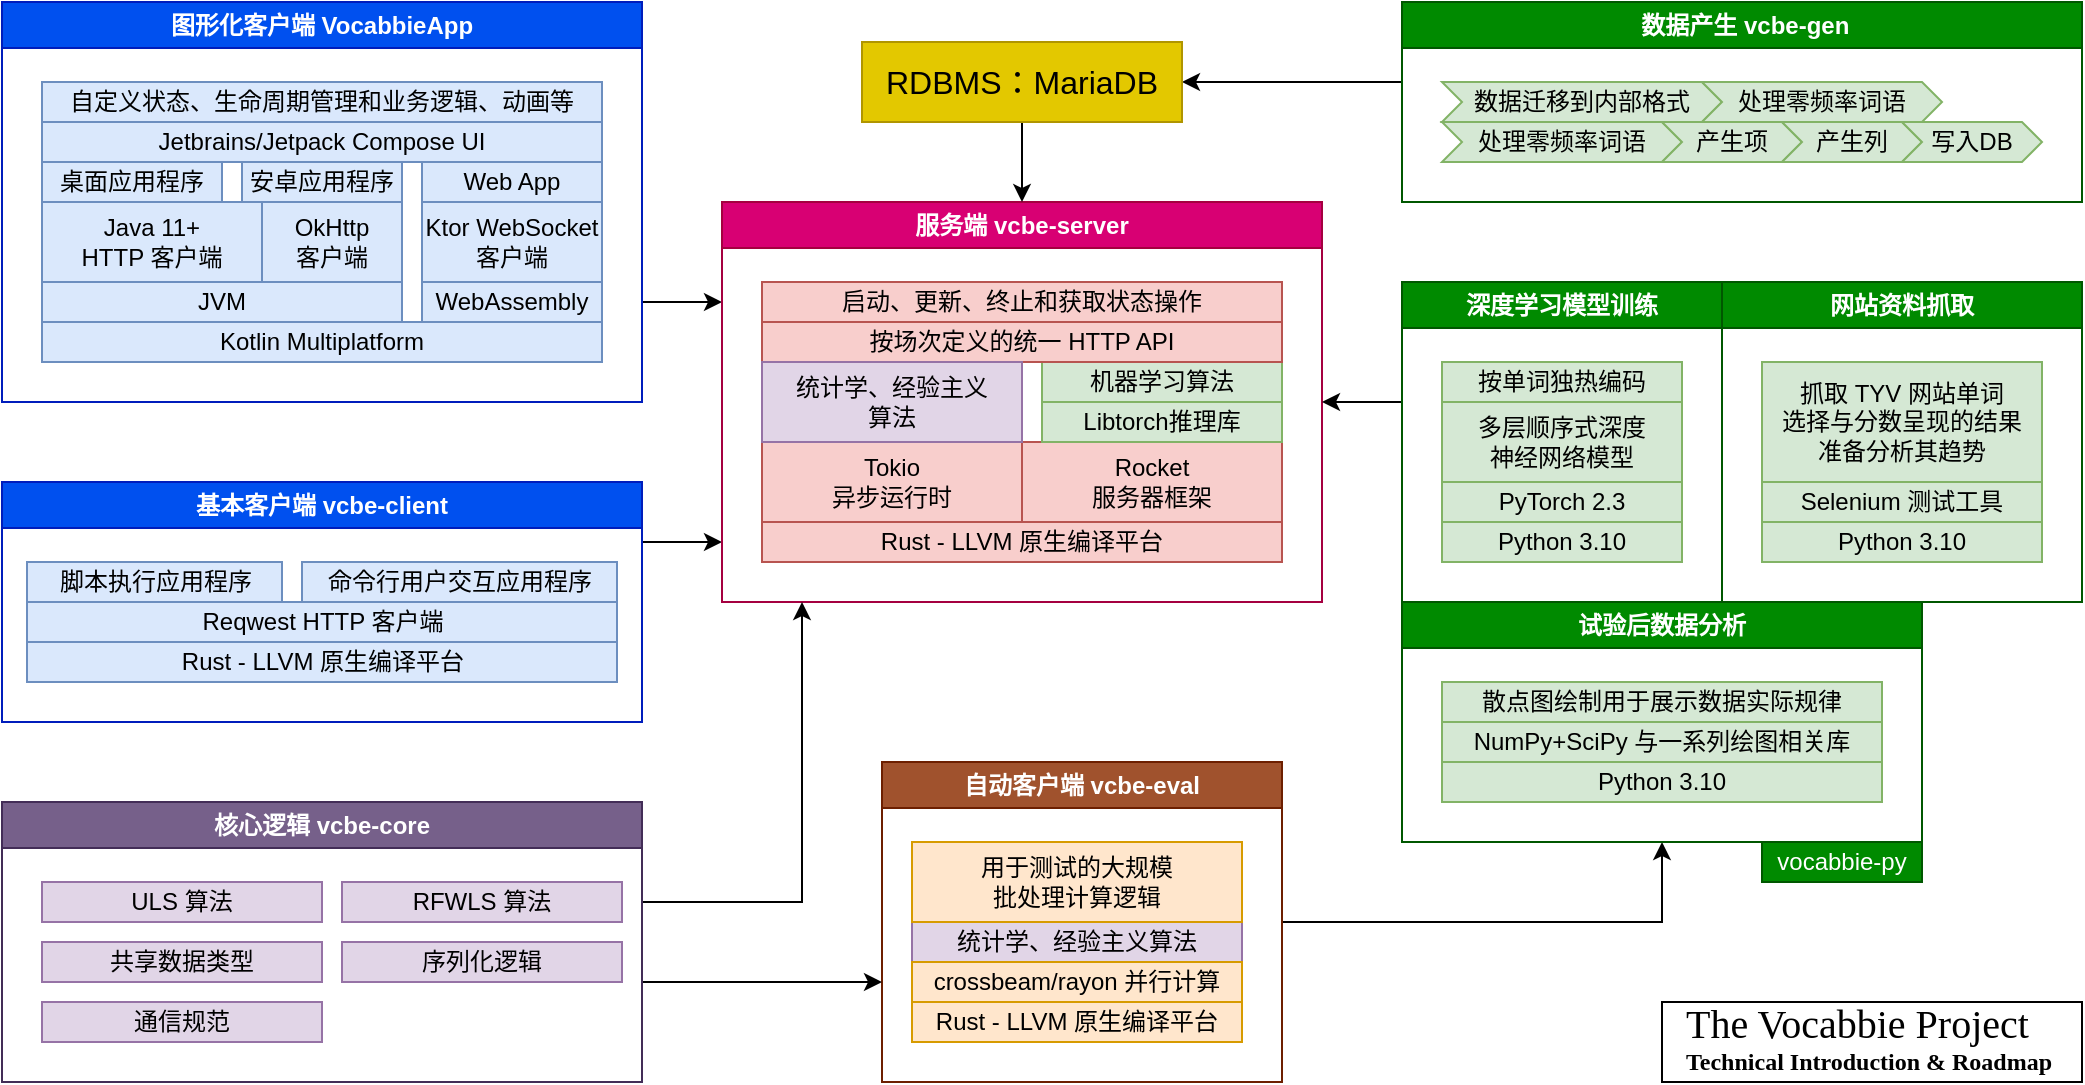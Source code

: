 <mxfile version="24.6.4" type="device">
  <diagram name="第 1 页" id="CsnIRgVRf7tcyIyYQxl4">
    <mxGraphModel dx="2000" dy="1800" grid="1" gridSize="10" guides="1" tooltips="1" connect="1" arrows="1" fold="1" page="1" pageScale="1" pageWidth="827" pageHeight="1169" math="0" shadow="0">
      <root>
        <mxCell id="0" />
        <mxCell id="1" parent="0" />
        <mxCell id="fsyOgoSXNw6ddd6FHghq-31" style="edgeStyle=orthogonalEdgeStyle;rounded=0;orthogonalLoop=1;jettySize=auto;html=1;entryX=0;entryY=0.25;entryDx=0;entryDy=0;" edge="1" parent="1" source="fsyOgoSXNw6ddd6FHghq-6" target="fsyOgoSXNw6ddd6FHghq-21">
          <mxGeometry relative="1" as="geometry">
            <Array as="points">
              <mxPoint x="390" y="190" />
              <mxPoint x="390" y="190" />
            </Array>
          </mxGeometry>
        </mxCell>
        <mxCell id="fsyOgoSXNw6ddd6FHghq-6" value="图形化客户端 VocabbieApp" style="swimlane;whiteSpace=wrap;html=1;fillColor=#0050ef;strokeColor=#001DBC;fontColor=#ffffff;" vertex="1" parent="1">
          <mxGeometry x="80" y="40" width="320" height="200" as="geometry" />
        </mxCell>
        <mxCell id="fsyOgoSXNw6ddd6FHghq-8" value="Kotlin Multiplatform" style="rounded=0;whiteSpace=wrap;html=1;fillColor=#dae8fc;strokeColor=#6c8ebf;" vertex="1" parent="fsyOgoSXNw6ddd6FHghq-6">
          <mxGeometry x="20" y="160" width="280" height="20" as="geometry" />
        </mxCell>
        <mxCell id="fsyOgoSXNw6ddd6FHghq-9" value="JVM" style="rounded=0;whiteSpace=wrap;html=1;fillColor=#dae8fc;strokeColor=#6c8ebf;" vertex="1" parent="fsyOgoSXNw6ddd6FHghq-6">
          <mxGeometry x="20" y="140" width="180" height="20" as="geometry" />
        </mxCell>
        <mxCell id="fsyOgoSXNw6ddd6FHghq-10" value="WebAssembly" style="rounded=0;whiteSpace=wrap;html=1;fillColor=#dae8fc;strokeColor=#6c8ebf;" vertex="1" parent="fsyOgoSXNw6ddd6FHghq-6">
          <mxGeometry x="210" y="140" width="90" height="20" as="geometry" />
        </mxCell>
        <mxCell id="fsyOgoSXNw6ddd6FHghq-11" value="桌面应用程序" style="rounded=0;whiteSpace=wrap;html=1;fillColor=#dae8fc;strokeColor=#6c8ebf;" vertex="1" parent="fsyOgoSXNw6ddd6FHghq-6">
          <mxGeometry x="20" y="80" width="90" height="20" as="geometry" />
        </mxCell>
        <mxCell id="fsyOgoSXNw6ddd6FHghq-12" value="安卓应用程序" style="rounded=0;whiteSpace=wrap;html=1;fillColor=#dae8fc;strokeColor=#6c8ebf;" vertex="1" parent="fsyOgoSXNw6ddd6FHghq-6">
          <mxGeometry x="120" y="80" width="80" height="20" as="geometry" />
        </mxCell>
        <mxCell id="fsyOgoSXNw6ddd6FHghq-13" value="Web App" style="rounded=0;whiteSpace=wrap;html=1;fillColor=#dae8fc;strokeColor=#6c8ebf;" vertex="1" parent="fsyOgoSXNw6ddd6FHghq-6">
          <mxGeometry x="210" y="80" width="90" height="20" as="geometry" />
        </mxCell>
        <mxCell id="fsyOgoSXNw6ddd6FHghq-14" value="Jetbrains/Jetpack Compose UI" style="rounded=0;whiteSpace=wrap;html=1;fillColor=#dae8fc;strokeColor=#6c8ebf;" vertex="1" parent="fsyOgoSXNw6ddd6FHghq-6">
          <mxGeometry x="20" y="60" width="280" height="20" as="geometry" />
        </mxCell>
        <mxCell id="fsyOgoSXNw6ddd6FHghq-15" value="Java 11+&lt;div&gt;HTTP 客户端&lt;/div&gt;" style="rounded=0;whiteSpace=wrap;html=1;fillColor=#dae8fc;strokeColor=#6c8ebf;" vertex="1" parent="fsyOgoSXNw6ddd6FHghq-6">
          <mxGeometry x="20" y="100" width="110" height="40" as="geometry" />
        </mxCell>
        <mxCell id="fsyOgoSXNw6ddd6FHghq-16" value="OkHttp&lt;div&gt;客户端&lt;/div&gt;" style="rounded=0;whiteSpace=wrap;html=1;fillColor=#dae8fc;strokeColor=#6c8ebf;" vertex="1" parent="fsyOgoSXNw6ddd6FHghq-6">
          <mxGeometry x="130" y="100" width="70" height="40" as="geometry" />
        </mxCell>
        <mxCell id="fsyOgoSXNw6ddd6FHghq-17" value="Ktor WebSocket&lt;div&gt;客户端&lt;/div&gt;" style="rounded=0;whiteSpace=wrap;html=1;fillColor=#dae8fc;strokeColor=#6c8ebf;" vertex="1" parent="fsyOgoSXNw6ddd6FHghq-6">
          <mxGeometry x="210" y="100" width="90" height="40" as="geometry" />
        </mxCell>
        <mxCell id="fsyOgoSXNw6ddd6FHghq-18" value="自定义状态、生命周期管理和业务逻辑、动画等" style="rounded=0;whiteSpace=wrap;html=1;fillColor=#dae8fc;strokeColor=#6c8ebf;" vertex="1" parent="fsyOgoSXNw6ddd6FHghq-6">
          <mxGeometry x="20" y="40" width="280" height="20" as="geometry" />
        </mxCell>
        <mxCell id="fsyOgoSXNw6ddd6FHghq-32" style="edgeStyle=orthogonalEdgeStyle;rounded=0;orthogonalLoop=1;jettySize=auto;html=1;" edge="1" parent="1" source="fsyOgoSXNw6ddd6FHghq-7" target="fsyOgoSXNw6ddd6FHghq-21">
          <mxGeometry relative="1" as="geometry">
            <Array as="points">
              <mxPoint x="410" y="310" />
              <mxPoint x="410" y="310" />
            </Array>
          </mxGeometry>
        </mxCell>
        <mxCell id="fsyOgoSXNw6ddd6FHghq-7" value="基本客户端 vcbe-client" style="swimlane;whiteSpace=wrap;html=1;fillColor=#0050ef;strokeColor=#001DBC;fontColor=#ffffff;" vertex="1" parent="1">
          <mxGeometry x="80" y="280" width="320" height="120" as="geometry" />
        </mxCell>
        <mxCell id="fsyOgoSXNw6ddd6FHghq-19" value="Reqwest HTTP 客户端" style="rounded=0;whiteSpace=wrap;html=1;fillColor=#dae8fc;strokeColor=#6c8ebf;" vertex="1" parent="fsyOgoSXNw6ddd6FHghq-7">
          <mxGeometry x="12.5" y="60" width="295" height="20" as="geometry" />
        </mxCell>
        <mxCell id="fsyOgoSXNw6ddd6FHghq-25" value="Rust - LLVM 原生编译平台" style="rounded=0;whiteSpace=wrap;html=1;fillColor=#dae8fc;strokeColor=#6c8ebf;" vertex="1" parent="fsyOgoSXNw6ddd6FHghq-7">
          <mxGeometry x="12.5" y="80" width="295" height="20" as="geometry" />
        </mxCell>
        <mxCell id="fsyOgoSXNw6ddd6FHghq-27" value="脚本执行应用程序" style="rounded=0;whiteSpace=wrap;html=1;fillColor=#dae8fc;strokeColor=#6c8ebf;" vertex="1" parent="fsyOgoSXNw6ddd6FHghq-7">
          <mxGeometry x="12.5" y="40" width="127.5" height="20" as="geometry" />
        </mxCell>
        <mxCell id="fsyOgoSXNw6ddd6FHghq-28" value="命令行用户交互应用程序" style="rounded=0;whiteSpace=wrap;html=1;fillColor=#dae8fc;strokeColor=#6c8ebf;" vertex="1" parent="fsyOgoSXNw6ddd6FHghq-7">
          <mxGeometry x="150" y="40" width="157.5" height="20" as="geometry" />
        </mxCell>
        <mxCell id="fsyOgoSXNw6ddd6FHghq-74" value="" style="edgeStyle=orthogonalEdgeStyle;rounded=0;orthogonalLoop=1;jettySize=auto;html=1;" edge="1" parent="1" source="fsyOgoSXNw6ddd6FHghq-20" target="fsyOgoSXNw6ddd6FHghq-64">
          <mxGeometry relative="1" as="geometry">
            <Array as="points">
              <mxPoint x="910" y="500" />
            </Array>
          </mxGeometry>
        </mxCell>
        <mxCell id="fsyOgoSXNw6ddd6FHghq-20" value="自动客户端 vcbe-eval" style="swimlane;whiteSpace=wrap;html=1;fillColor=#a0522d;fontColor=#ffffff;strokeColor=#6D1F00;" vertex="1" parent="1">
          <mxGeometry x="520" y="420" width="200" height="160" as="geometry" />
        </mxCell>
        <mxCell id="fsyOgoSXNw6ddd6FHghq-56" value="Rust - LLVM 原生编译平台" style="rounded=0;whiteSpace=wrap;html=1;fillColor=#ffe6cc;strokeColor=#d79b00;" vertex="1" parent="fsyOgoSXNw6ddd6FHghq-20">
          <mxGeometry x="15" y="120" width="165" height="20" as="geometry" />
        </mxCell>
        <mxCell id="fsyOgoSXNw6ddd6FHghq-58" value="统计学、经验主义&lt;span style=&quot;background-color: initial;&quot;&gt;算法&lt;/span&gt;" style="rounded=0;whiteSpace=wrap;html=1;fillColor=#e1d5e7;strokeColor=#9673a6;" vertex="1" parent="fsyOgoSXNw6ddd6FHghq-20">
          <mxGeometry x="15" y="80" width="165" height="20" as="geometry" />
        </mxCell>
        <mxCell id="fsyOgoSXNw6ddd6FHghq-59" value="crossbeam/rayon 并行计算" style="rounded=0;whiteSpace=wrap;html=1;fillColor=#ffe6cc;strokeColor=#d79b00;" vertex="1" parent="fsyOgoSXNw6ddd6FHghq-20">
          <mxGeometry x="15" y="100" width="165" height="20" as="geometry" />
        </mxCell>
        <mxCell id="fsyOgoSXNw6ddd6FHghq-60" value="用于测试的大规模&lt;div&gt;批处理计算逻辑&lt;/div&gt;" style="rounded=0;whiteSpace=wrap;html=1;fillColor=#ffe6cc;strokeColor=#d79b00;" vertex="1" parent="fsyOgoSXNw6ddd6FHghq-20">
          <mxGeometry x="15" y="40" width="165" height="40" as="geometry" />
        </mxCell>
        <mxCell id="fsyOgoSXNw6ddd6FHghq-21" value="服务端 vcbe-server" style="swimlane;whiteSpace=wrap;html=1;fillColor=#d80073;strokeColor=#A50040;fontColor=#ffffff;" vertex="1" parent="1">
          <mxGeometry x="440" y="140" width="300" height="200" as="geometry" />
        </mxCell>
        <mxCell id="fsyOgoSXNw6ddd6FHghq-33" value="Rust - LLVM 原生编译平台" style="rounded=0;whiteSpace=wrap;html=1;fillColor=#f8cecc;strokeColor=#b85450;" vertex="1" parent="fsyOgoSXNw6ddd6FHghq-21">
          <mxGeometry x="20" y="160" width="260" height="20" as="geometry" />
        </mxCell>
        <mxCell id="fsyOgoSXNw6ddd6FHghq-34" value="Tokio&lt;div&gt;异步运行时&lt;/div&gt;" style="rounded=0;whiteSpace=wrap;html=1;fillColor=#f8cecc;strokeColor=#b85450;" vertex="1" parent="fsyOgoSXNw6ddd6FHghq-21">
          <mxGeometry x="20" y="120" width="130" height="40" as="geometry" />
        </mxCell>
        <mxCell id="fsyOgoSXNw6ddd6FHghq-35" value="Rocket&lt;div&gt;服务器框架&lt;/div&gt;" style="rounded=0;whiteSpace=wrap;html=1;fillColor=#f8cecc;strokeColor=#b85450;" vertex="1" parent="fsyOgoSXNw6ddd6FHghq-21">
          <mxGeometry x="150" y="120" width="130" height="40" as="geometry" />
        </mxCell>
        <mxCell id="fsyOgoSXNw6ddd6FHghq-39" value="Libtorch推理库" style="rounded=0;whiteSpace=wrap;html=1;fillColor=#d5e8d4;strokeColor=#82b366;" vertex="1" parent="fsyOgoSXNw6ddd6FHghq-21">
          <mxGeometry x="160" y="100" width="120" height="20" as="geometry" />
        </mxCell>
        <mxCell id="fsyOgoSXNw6ddd6FHghq-41" value="机器学习算法" style="rounded=0;whiteSpace=wrap;html=1;fillColor=#d5e8d4;strokeColor=#82b366;" vertex="1" parent="fsyOgoSXNw6ddd6FHghq-21">
          <mxGeometry x="160" y="80" width="120" height="20" as="geometry" />
        </mxCell>
        <mxCell id="fsyOgoSXNw6ddd6FHghq-42" value="按场次定义的统一 HTTP API" style="rounded=0;whiteSpace=wrap;html=1;fillColor=#f8cecc;strokeColor=#b85450;" vertex="1" parent="fsyOgoSXNw6ddd6FHghq-21">
          <mxGeometry x="20" y="60" width="260" height="20" as="geometry" />
        </mxCell>
        <mxCell id="fsyOgoSXNw6ddd6FHghq-43" value="启动、更新、终止和获取状态操作" style="rounded=0;whiteSpace=wrap;html=1;fillColor=#f8cecc;strokeColor=#b85450;" vertex="1" parent="fsyOgoSXNw6ddd6FHghq-21">
          <mxGeometry x="20" y="40" width="260" height="20" as="geometry" />
        </mxCell>
        <mxCell id="fsyOgoSXNw6ddd6FHghq-55" value="统计学、经验主义&lt;div&gt;算法&lt;/div&gt;" style="rounded=0;whiteSpace=wrap;html=1;fillColor=#e1d5e7;strokeColor=#9673a6;" vertex="1" parent="fsyOgoSXNw6ddd6FHghq-21">
          <mxGeometry x="20" y="80" width="130" height="40" as="geometry" />
        </mxCell>
        <mxCell id="fsyOgoSXNw6ddd6FHghq-53" value="" style="edgeStyle=orthogonalEdgeStyle;rounded=0;orthogonalLoop=1;jettySize=auto;html=1;exitX=1;exitY=0.25;exitDx=0;exitDy=0;" edge="1" parent="1" source="fsyOgoSXNw6ddd6FHghq-22" target="fsyOgoSXNw6ddd6FHghq-21">
          <mxGeometry relative="1" as="geometry">
            <mxPoint x="515" y="380" as="sourcePoint" />
            <mxPoint x="530" y="340" as="targetPoint" />
            <Array as="points">
              <mxPoint x="400" y="490" />
              <mxPoint x="480" y="490" />
            </Array>
          </mxGeometry>
        </mxCell>
        <mxCell id="fsyOgoSXNw6ddd6FHghq-54" style="edgeStyle=orthogonalEdgeStyle;rounded=0;orthogonalLoop=1;jettySize=auto;html=1;" edge="1" parent="1" source="fsyOgoSXNw6ddd6FHghq-22" target="fsyOgoSXNw6ddd6FHghq-20">
          <mxGeometry relative="1" as="geometry">
            <Array as="points">
              <mxPoint x="460" y="530" />
              <mxPoint x="460" y="530" />
            </Array>
          </mxGeometry>
        </mxCell>
        <mxCell id="fsyOgoSXNw6ddd6FHghq-22" value="核心逻辑 vcbe-core" style="swimlane;whiteSpace=wrap;html=1;fillColor=#76608a;fontColor=#ffffff;strokeColor=#432D57;" vertex="1" parent="1">
          <mxGeometry x="80" y="440" width="320" height="140" as="geometry" />
        </mxCell>
        <mxCell id="fsyOgoSXNw6ddd6FHghq-36" value="ULS&amp;nbsp;&lt;span style=&quot;background-color: initial;&quot;&gt;算法&lt;/span&gt;" style="rounded=0;whiteSpace=wrap;html=1;fillColor=#e1d5e7;strokeColor=#9673a6;" vertex="1" parent="fsyOgoSXNw6ddd6FHghq-22">
          <mxGeometry x="20" y="40" width="140" height="20" as="geometry" />
        </mxCell>
        <mxCell id="fsyOgoSXNw6ddd6FHghq-40" value="RFWLS&amp;nbsp;&lt;span style=&quot;background-color: initial;&quot;&gt;算法&lt;/span&gt;" style="rounded=0;whiteSpace=wrap;html=1;fillColor=#e1d5e7;strokeColor=#9673a6;" vertex="1" parent="fsyOgoSXNw6ddd6FHghq-22">
          <mxGeometry x="170" y="40" width="140" height="20" as="geometry" />
        </mxCell>
        <mxCell id="fsyOgoSXNw6ddd6FHghq-50" value="共享数据类型" style="rounded=0;whiteSpace=wrap;html=1;fillColor=#e1d5e7;strokeColor=#9673a6;" vertex="1" parent="fsyOgoSXNw6ddd6FHghq-22">
          <mxGeometry x="20" y="70" width="140" height="20" as="geometry" />
        </mxCell>
        <mxCell id="fsyOgoSXNw6ddd6FHghq-51" value="序列化逻辑" style="rounded=0;whiteSpace=wrap;html=1;fillColor=#e1d5e7;strokeColor=#9673a6;" vertex="1" parent="fsyOgoSXNw6ddd6FHghq-22">
          <mxGeometry x="170" y="70" width="140" height="20" as="geometry" />
        </mxCell>
        <mxCell id="fsyOgoSXNw6ddd6FHghq-52" value="通信规范" style="rounded=0;whiteSpace=wrap;html=1;fillColor=#e1d5e7;strokeColor=#9673a6;" vertex="1" parent="fsyOgoSXNw6ddd6FHghq-22">
          <mxGeometry x="20" y="100" width="140" height="20" as="geometry" />
        </mxCell>
        <mxCell id="fsyOgoSXNw6ddd6FHghq-48" style="edgeStyle=orthogonalEdgeStyle;rounded=0;orthogonalLoop=1;jettySize=auto;html=1;entryX=1;entryY=0.5;entryDx=0;entryDy=0;" edge="1" parent="1" source="fsyOgoSXNw6ddd6FHghq-23" target="fsyOgoSXNw6ddd6FHghq-38">
          <mxGeometry relative="1" as="geometry">
            <Array as="points">
              <mxPoint x="780" y="80" />
            </Array>
          </mxGeometry>
        </mxCell>
        <mxCell id="fsyOgoSXNw6ddd6FHghq-23" value="&amp;nbsp;数据产生 vcbe-gen" style="swimlane;whiteSpace=wrap;html=1;fillColor=#008a00;fontColor=#ffffff;strokeColor=#005700;" vertex="1" parent="1">
          <mxGeometry x="780" y="40" width="340" height="100" as="geometry" />
        </mxCell>
        <mxCell id="fsyOgoSXNw6ddd6FHghq-81" value="数据迁移到内部格式" style="shape=step;perimeter=stepPerimeter;whiteSpace=wrap;html=1;fixedSize=1;size=10.0;fillColor=#d5e8d4;strokeColor=#82b366;" vertex="1" parent="fsyOgoSXNw6ddd6FHghq-23">
          <mxGeometry x="20" y="40" width="140" height="20" as="geometry" />
        </mxCell>
        <mxCell id="fsyOgoSXNw6ddd6FHghq-82" value="处理零频率词语" style="shape=step;perimeter=stepPerimeter;whiteSpace=wrap;html=1;fixedSize=1;size=10.0;fillColor=#d5e8d4;strokeColor=#82b366;" vertex="1" parent="fsyOgoSXNw6ddd6FHghq-23">
          <mxGeometry x="150" y="40" width="120" height="20" as="geometry" />
        </mxCell>
        <mxCell id="fsyOgoSXNw6ddd6FHghq-83" value="处理零频率词语" style="shape=step;perimeter=stepPerimeter;whiteSpace=wrap;html=1;fixedSize=1;size=10.0;fillColor=#d5e8d4;strokeColor=#82b366;" vertex="1" parent="fsyOgoSXNw6ddd6FHghq-23">
          <mxGeometry x="20" y="60" width="120" height="20" as="geometry" />
        </mxCell>
        <mxCell id="fsyOgoSXNw6ddd6FHghq-84" value="产生项" style="shape=step;perimeter=stepPerimeter;whiteSpace=wrap;html=1;fixedSize=1;size=10.0;fillColor=#d5e8d4;strokeColor=#82b366;" vertex="1" parent="fsyOgoSXNw6ddd6FHghq-23">
          <mxGeometry x="130" y="60" width="70" height="20" as="geometry" />
        </mxCell>
        <mxCell id="fsyOgoSXNw6ddd6FHghq-85" value="产生列" style="shape=step;perimeter=stepPerimeter;whiteSpace=wrap;html=1;fixedSize=1;size=10.0;fillColor=#d5e8d4;strokeColor=#82b366;" vertex="1" parent="fsyOgoSXNw6ddd6FHghq-23">
          <mxGeometry x="190" y="60" width="70" height="20" as="geometry" />
        </mxCell>
        <mxCell id="fsyOgoSXNw6ddd6FHghq-86" value="写入DB" style="shape=step;perimeter=stepPerimeter;whiteSpace=wrap;html=1;fixedSize=1;size=10.0;fillColor=#d5e8d4;strokeColor=#82b366;" vertex="1" parent="fsyOgoSXNw6ddd6FHghq-23">
          <mxGeometry x="250" y="60" width="70" height="20" as="geometry" />
        </mxCell>
        <mxCell id="fsyOgoSXNw6ddd6FHghq-49" style="edgeStyle=orthogonalEdgeStyle;rounded=0;orthogonalLoop=1;jettySize=auto;html=1;" edge="1" parent="1" source="fsyOgoSXNw6ddd6FHghq-24" target="fsyOgoSXNw6ddd6FHghq-21">
          <mxGeometry relative="1" as="geometry">
            <Array as="points">
              <mxPoint x="770" y="240" />
              <mxPoint x="770" y="240" />
            </Array>
          </mxGeometry>
        </mxCell>
        <mxCell id="fsyOgoSXNw6ddd6FHghq-24" value="深度学习模型训练" style="swimlane;whiteSpace=wrap;html=1;fillColor=#008a00;fontColor=#ffffff;strokeColor=#005700;" vertex="1" parent="1">
          <mxGeometry x="780" y="180" width="160" height="160" as="geometry" />
        </mxCell>
        <mxCell id="fsyOgoSXNw6ddd6FHghq-61" value="Python 3.10" style="rounded=0;whiteSpace=wrap;html=1;fillColor=#d5e8d4;strokeColor=#82b366;" vertex="1" parent="fsyOgoSXNw6ddd6FHghq-24">
          <mxGeometry x="20" y="120" width="120" height="20" as="geometry" />
        </mxCell>
        <mxCell id="fsyOgoSXNw6ddd6FHghq-62" value="PyTorch 2.3" style="rounded=0;whiteSpace=wrap;html=1;fillColor=#d5e8d4;strokeColor=#82b366;" vertex="1" parent="fsyOgoSXNw6ddd6FHghq-24">
          <mxGeometry x="20" y="100" width="120" height="20" as="geometry" />
        </mxCell>
        <mxCell id="fsyOgoSXNw6ddd6FHghq-70" value="多层顺序式深度&lt;div&gt;神经网络模型&lt;/div&gt;" style="rounded=0;whiteSpace=wrap;html=1;fillColor=#d5e8d4;strokeColor=#82b366;" vertex="1" parent="fsyOgoSXNw6ddd6FHghq-24">
          <mxGeometry x="20" y="60" width="120" height="40" as="geometry" />
        </mxCell>
        <mxCell id="fsyOgoSXNw6ddd6FHghq-71" value="按单词独热编码" style="rounded=0;whiteSpace=wrap;html=1;fillColor=#d5e8d4;strokeColor=#82b366;" vertex="1" parent="fsyOgoSXNw6ddd6FHghq-24">
          <mxGeometry x="20" y="40" width="120" height="20" as="geometry" />
        </mxCell>
        <mxCell id="fsyOgoSXNw6ddd6FHghq-44" value="" style="edgeStyle=orthogonalEdgeStyle;rounded=0;orthogonalLoop=1;jettySize=auto;html=1;" edge="1" parent="1" source="fsyOgoSXNw6ddd6FHghq-38" target="fsyOgoSXNw6ddd6FHghq-21">
          <mxGeometry relative="1" as="geometry" />
        </mxCell>
        <mxCell id="fsyOgoSXNw6ddd6FHghq-38" value="RDBMS：MariaDB" style="rounded=0;whiteSpace=wrap;html=1;fillColor=#e3c800;strokeColor=#B09500;fontColor=#000000;fontSize=16;" vertex="1" parent="1">
          <mxGeometry x="510" y="60" width="160" height="40" as="geometry" />
        </mxCell>
        <mxCell id="fsyOgoSXNw6ddd6FHghq-64" value="试验后数据分析" style="swimlane;whiteSpace=wrap;html=1;fillColor=#008a00;fontColor=#ffffff;strokeColor=#005700;" vertex="1" parent="1">
          <mxGeometry x="780" y="340" width="260" height="120" as="geometry" />
        </mxCell>
        <mxCell id="fsyOgoSXNw6ddd6FHghq-65" value="Python 3.10" style="rounded=0;whiteSpace=wrap;html=1;fillColor=#d5e8d4;strokeColor=#82b366;" vertex="1" parent="fsyOgoSXNw6ddd6FHghq-64">
          <mxGeometry x="20" y="80" width="220" height="20" as="geometry" />
        </mxCell>
        <mxCell id="fsyOgoSXNw6ddd6FHghq-66" value="NumPy+SciPy 与一系列绘图相关库" style="rounded=0;whiteSpace=wrap;html=1;fillColor=#d5e8d4;strokeColor=#82b366;" vertex="1" parent="fsyOgoSXNw6ddd6FHghq-64">
          <mxGeometry x="20" y="60" width="220" height="20" as="geometry" />
        </mxCell>
        <mxCell id="fsyOgoSXNw6ddd6FHghq-73" value="散点图绘制&lt;span style=&quot;background-color: initial;&quot;&gt;用于展示数据&lt;/span&gt;&lt;span style=&quot;background-color: initial;&quot;&gt;实际规律&lt;/span&gt;" style="rounded=0;whiteSpace=wrap;html=1;fillColor=#d5e8d4;strokeColor=#82b366;" vertex="1" parent="fsyOgoSXNw6ddd6FHghq-64">
          <mxGeometry x="20" y="40" width="220" height="20" as="geometry" />
        </mxCell>
        <mxCell id="fsyOgoSXNw6ddd6FHghq-75" value="网站资料抓取" style="swimlane;whiteSpace=wrap;html=1;fillColor=#008a00;fontColor=#ffffff;strokeColor=#005700;" vertex="1" parent="1">
          <mxGeometry x="940" y="180" width="180" height="160" as="geometry" />
        </mxCell>
        <mxCell id="fsyOgoSXNw6ddd6FHghq-76" value="Python 3.10" style="rounded=0;whiteSpace=wrap;html=1;fillColor=#d5e8d4;strokeColor=#82b366;" vertex="1" parent="fsyOgoSXNw6ddd6FHghq-75">
          <mxGeometry x="20" y="120" width="140" height="20" as="geometry" />
        </mxCell>
        <mxCell id="fsyOgoSXNw6ddd6FHghq-77" value="Selenium 测试工具" style="rounded=0;whiteSpace=wrap;html=1;fillColor=#d5e8d4;strokeColor=#82b366;" vertex="1" parent="fsyOgoSXNw6ddd6FHghq-75">
          <mxGeometry x="20" y="100" width="140" height="20" as="geometry" />
        </mxCell>
        <mxCell id="fsyOgoSXNw6ddd6FHghq-78" value="抓取 TYV 网站单词&lt;div&gt;选择与分数呈现的结果&lt;/div&gt;&lt;div&gt;准备分析其趋势&lt;/div&gt;" style="rounded=0;whiteSpace=wrap;html=1;fillColor=#d5e8d4;strokeColor=#82b366;" vertex="1" parent="fsyOgoSXNw6ddd6FHghq-75">
          <mxGeometry x="20" y="40" width="140" height="60" as="geometry" />
        </mxCell>
        <mxCell id="fsyOgoSXNw6ddd6FHghq-79" value="vocabbie-py" style="text;html=1;align=center;verticalAlign=middle;whiteSpace=wrap;rounded=0;fillColor=#008a00;fontColor=#ffffff;strokeColor=#005700;" vertex="1" parent="1">
          <mxGeometry x="960" y="460" width="80" height="20" as="geometry" />
        </mxCell>
        <mxCell id="fsyOgoSXNw6ddd6FHghq-88" value="" style="rounded=0;whiteSpace=wrap;html=1;" vertex="1" parent="1">
          <mxGeometry x="910" y="540" width="210" height="40" as="geometry" />
        </mxCell>
        <mxCell id="fsyOgoSXNw6ddd6FHghq-87" value="The Vocabbie Project" style="text;html=1;align=left;verticalAlign=middle;whiteSpace=wrap;rounded=0;fontSize=20;fontFamily=Times New Roman;" vertex="1" parent="1">
          <mxGeometry x="920" y="540" width="180" height="20" as="geometry" />
        </mxCell>
        <mxCell id="fsyOgoSXNw6ddd6FHghq-91" value="Technical Introduction &amp;amp; Roadmap" style="text;html=1;align=left;verticalAlign=middle;whiteSpace=wrap;rounded=0;fontFamily=Times New Roman;fontSize=12;fontStyle=1" vertex="1" parent="1">
          <mxGeometry x="920" y="560" width="190" height="20" as="geometry" />
        </mxCell>
      </root>
    </mxGraphModel>
  </diagram>
</mxfile>
